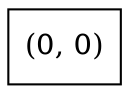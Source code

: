 // Created by SizedVirtualHeap.WriteAsDot(...)
digraph heaptree {
node [shape=record]
  0 [penwidth=1,label="(0, 0)}"];
}
